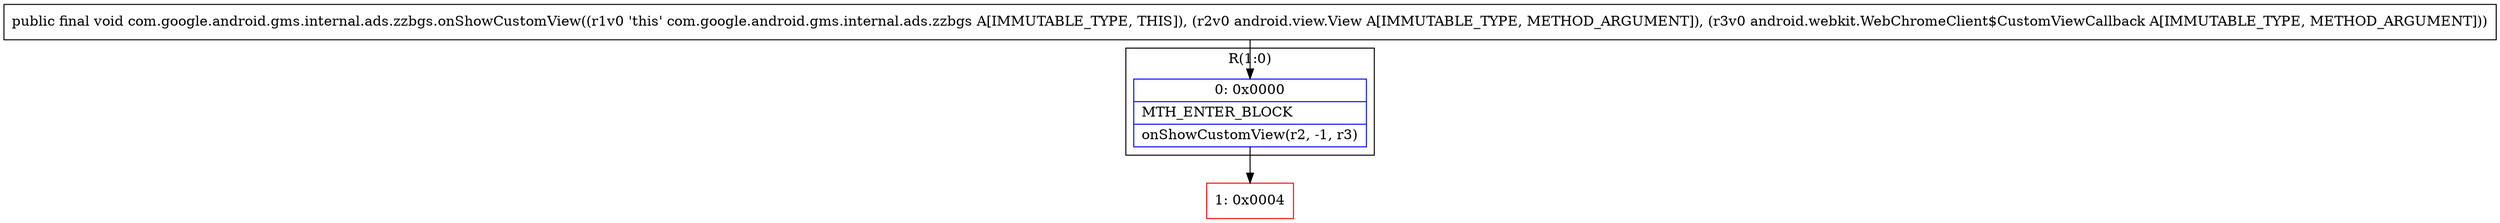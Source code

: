 digraph "CFG forcom.google.android.gms.internal.ads.zzbgs.onShowCustomView(Landroid\/view\/View;Landroid\/webkit\/WebChromeClient$CustomViewCallback;)V" {
subgraph cluster_Region_1669452438 {
label = "R(1:0)";
node [shape=record,color=blue];
Node_0 [shape=record,label="{0\:\ 0x0000|MTH_ENTER_BLOCK\l|onShowCustomView(r2, \-1, r3)\l}"];
}
Node_1 [shape=record,color=red,label="{1\:\ 0x0004}"];
MethodNode[shape=record,label="{public final void com.google.android.gms.internal.ads.zzbgs.onShowCustomView((r1v0 'this' com.google.android.gms.internal.ads.zzbgs A[IMMUTABLE_TYPE, THIS]), (r2v0 android.view.View A[IMMUTABLE_TYPE, METHOD_ARGUMENT]), (r3v0 android.webkit.WebChromeClient$CustomViewCallback A[IMMUTABLE_TYPE, METHOD_ARGUMENT])) }"];
MethodNode -> Node_0;
Node_0 -> Node_1;
}


